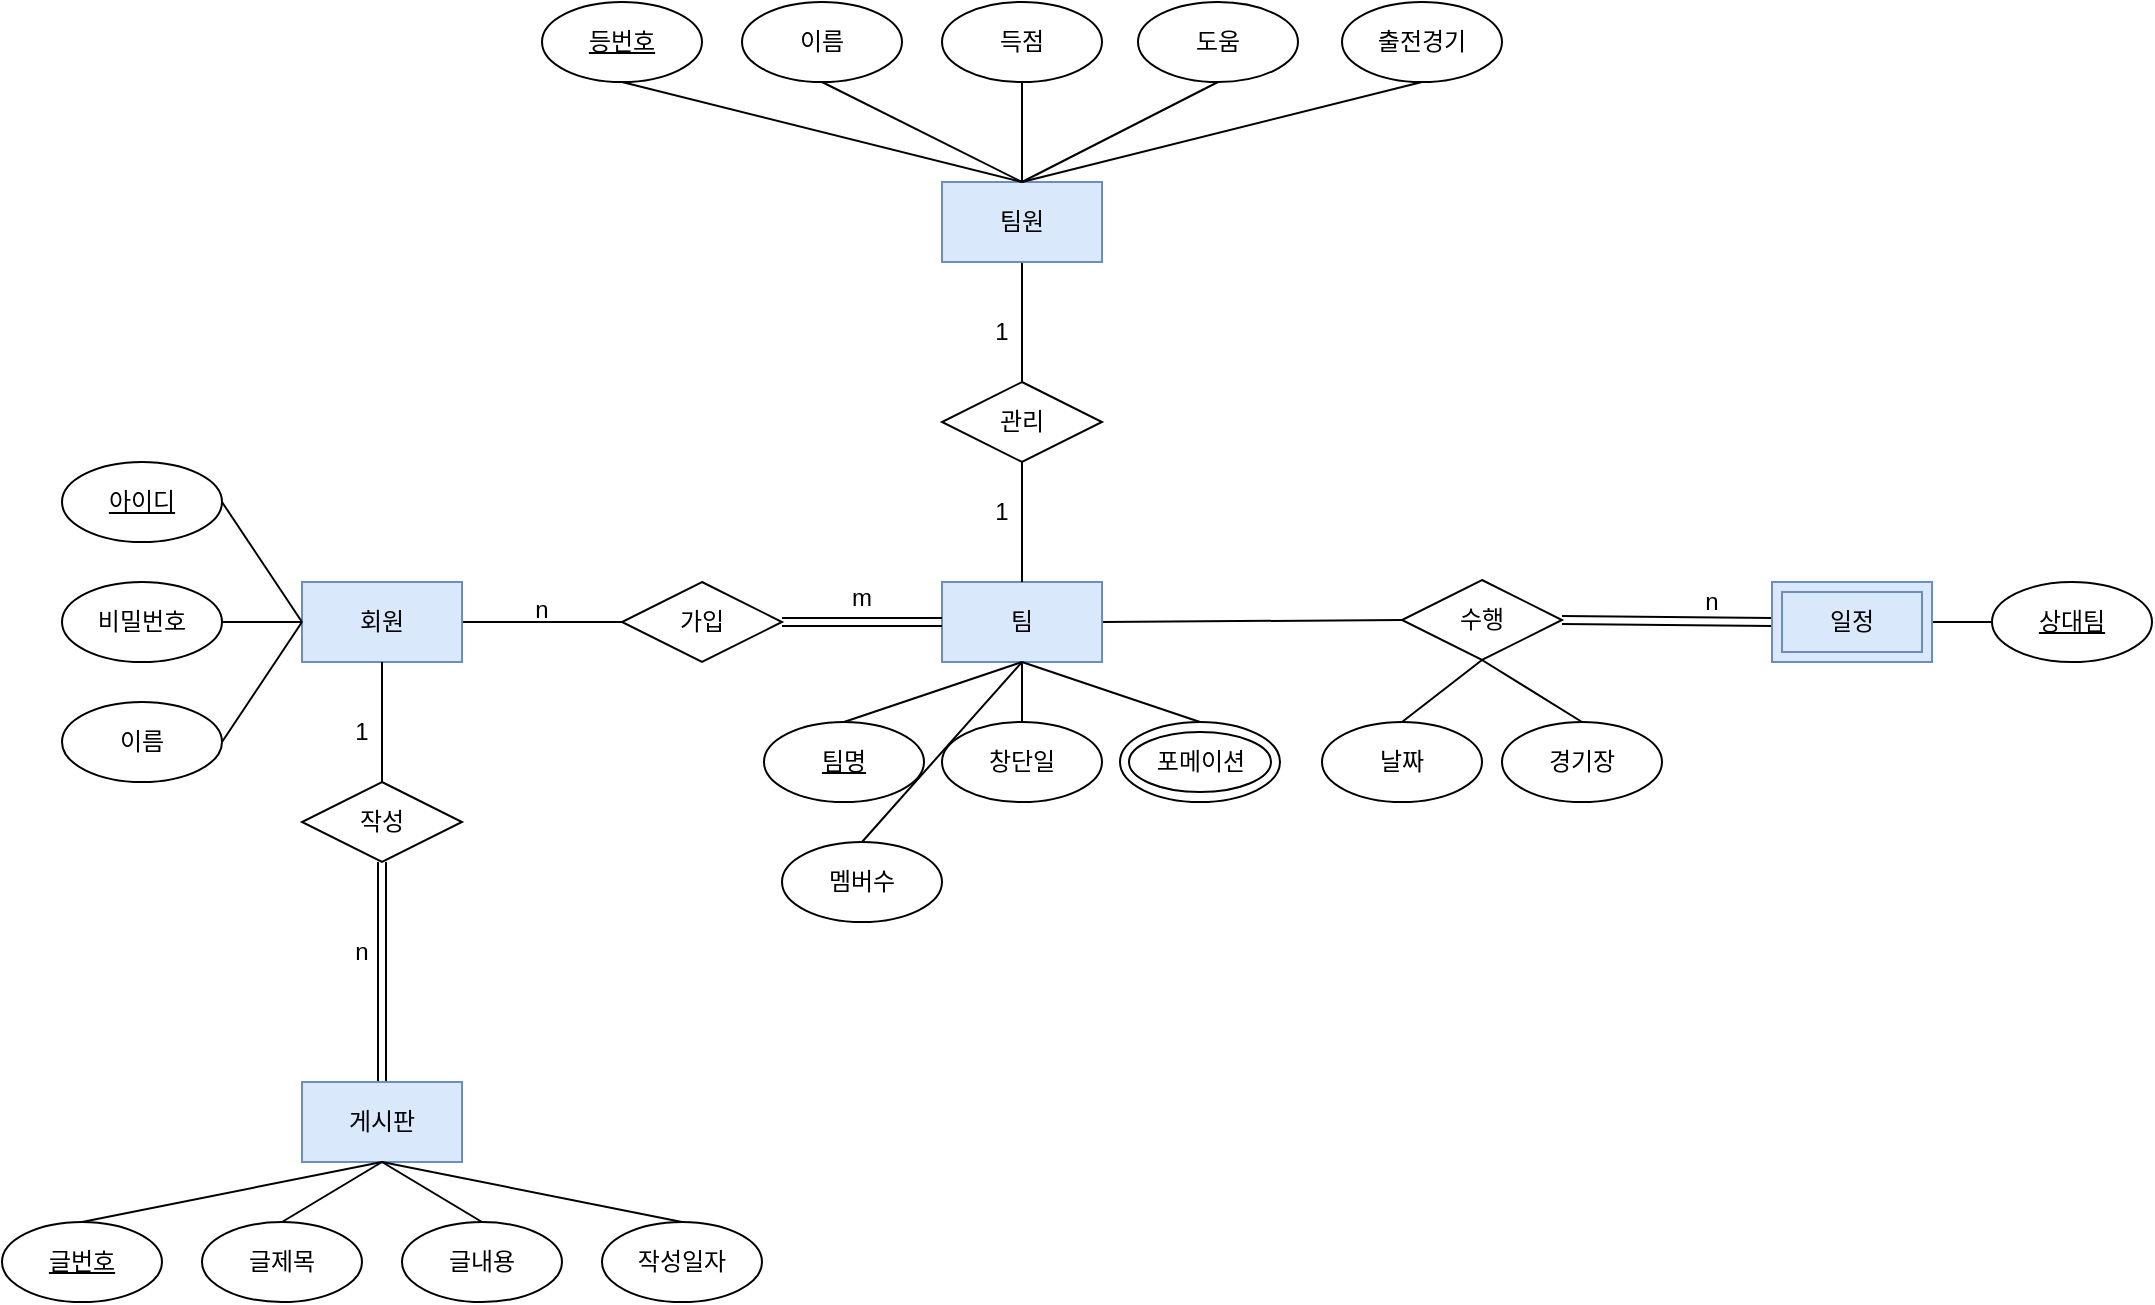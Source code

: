 <mxfile version="18.0.6" type="github">
  <diagram id="C5RBs43oDa-KdzZeNtuy" name="Page-1">
    <mxGraphModel dx="926" dy="626" grid="1" gridSize="10" guides="1" tooltips="1" connect="1" arrows="1" fold="1" page="1" pageScale="1" pageWidth="583" pageHeight="827" math="0" shadow="0">
      <root>
        <mxCell id="WIyWlLk6GJQsqaUBKTNV-0" />
        <mxCell id="WIyWlLk6GJQsqaUBKTNV-1" parent="WIyWlLk6GJQsqaUBKTNV-0" />
        <mxCell id="g0zYL4U5Vk6fojXTWF35-13" style="edgeStyle=none;rounded=0;orthogonalLoop=1;jettySize=auto;html=1;exitX=1;exitY=0.5;exitDx=0;exitDy=0;entryX=0;entryY=0.5;entryDx=0;entryDy=0;endArrow=none;endFill=0;" parent="WIyWlLk6GJQsqaUBKTNV-1" source="g0zYL4U5Vk6fojXTWF35-0" target="g0zYL4U5Vk6fojXTWF35-2" edge="1">
          <mxGeometry relative="1" as="geometry" />
        </mxCell>
        <mxCell id="g0zYL4U5Vk6fojXTWF35-0" value="회원" style="rounded=0;whiteSpace=wrap;html=1;fillColor=#dae8fc;strokeColor=#6c8ebf;" parent="WIyWlLk6GJQsqaUBKTNV-1" vertex="1">
          <mxGeometry x="200" y="400" width="80" height="40" as="geometry" />
        </mxCell>
        <mxCell id="g0zYL4U5Vk6fojXTWF35-17" style="edgeStyle=none;rounded=0;orthogonalLoop=1;jettySize=auto;html=1;exitX=0.5;exitY=1;exitDx=0;exitDy=0;entryX=0.5;entryY=0;entryDx=0;entryDy=0;endArrow=none;endFill=0;" parent="WIyWlLk6GJQsqaUBKTNV-1" source="g0zYL4U5Vk6fojXTWF35-0" target="g0zYL4U5Vk6fojXTWF35-3" edge="1">
          <mxGeometry relative="1" as="geometry" />
        </mxCell>
        <mxCell id="g0zYL4U5Vk6fojXTWF35-84" style="edgeStyle=none;rounded=0;orthogonalLoop=1;jettySize=auto;html=1;exitX=1;exitY=0.5;exitDx=0;exitDy=0;entryX=0;entryY=0.5;entryDx=0;entryDy=0;endArrow=none;endFill=0;strokeWidth=1;" parent="WIyWlLk6GJQsqaUBKTNV-1" source="g0zYL4U5Vk6fojXTWF35-1" target="g0zYL4U5Vk6fojXTWF35-28" edge="1">
          <mxGeometry relative="1" as="geometry" />
        </mxCell>
        <mxCell id="g0zYL4U5Vk6fojXTWF35-1" value="팀" style="rounded=0;whiteSpace=wrap;html=1;fillColor=#dae8fc;strokeColor=#6c8ebf;" parent="WIyWlLk6GJQsqaUBKTNV-1" vertex="1">
          <mxGeometry x="520" y="400" width="80" height="40" as="geometry" />
        </mxCell>
        <mxCell id="g0zYL4U5Vk6fojXTWF35-14" style="edgeStyle=none;rounded=0;orthogonalLoop=1;jettySize=auto;html=1;exitX=1;exitY=0.5;exitDx=0;exitDy=0;entryX=0;entryY=0.5;entryDx=0;entryDy=0;endArrow=none;endFill=0;shape=link;" parent="WIyWlLk6GJQsqaUBKTNV-1" source="g0zYL4U5Vk6fojXTWF35-2" target="g0zYL4U5Vk6fojXTWF35-1" edge="1">
          <mxGeometry relative="1" as="geometry" />
        </mxCell>
        <mxCell id="g0zYL4U5Vk6fojXTWF35-2" value="가입" style="rhombus;whiteSpace=wrap;html=1;" parent="WIyWlLk6GJQsqaUBKTNV-1" vertex="1">
          <mxGeometry x="360" y="400" width="80" height="40" as="geometry" />
        </mxCell>
        <mxCell id="g0zYL4U5Vk6fojXTWF35-18" style="edgeStyle=none;rounded=0;orthogonalLoop=1;jettySize=auto;html=1;exitX=0.5;exitY=1;exitDx=0;exitDy=0;entryX=0.5;entryY=0;entryDx=0;entryDy=0;endArrow=none;endFill=0;shape=link;" parent="WIyWlLk6GJQsqaUBKTNV-1" source="g0zYL4U5Vk6fojXTWF35-3" target="g0zYL4U5Vk6fojXTWF35-5" edge="1">
          <mxGeometry relative="1" as="geometry" />
        </mxCell>
        <mxCell id="g0zYL4U5Vk6fojXTWF35-3" value="작성" style="rhombus;whiteSpace=wrap;html=1;" parent="WIyWlLk6GJQsqaUBKTNV-1" vertex="1">
          <mxGeometry x="200" y="500" width="80" height="40" as="geometry" />
        </mxCell>
        <mxCell id="g0zYL4U5Vk6fojXTWF35-74" style="edgeStyle=none;rounded=0;orthogonalLoop=1;jettySize=auto;html=1;exitX=0.5;exitY=1;exitDx=0;exitDy=0;entryX=0.5;entryY=0;entryDx=0;entryDy=0;endArrow=none;endFill=0;strokeWidth=1;" parent="WIyWlLk6GJQsqaUBKTNV-1" source="g0zYL4U5Vk6fojXTWF35-4" target="g0zYL4U5Vk6fojXTWF35-1" edge="1">
          <mxGeometry relative="1" as="geometry" />
        </mxCell>
        <mxCell id="g0zYL4U5Vk6fojXTWF35-4" value="관리" style="rhombus;whiteSpace=wrap;html=1;" parent="WIyWlLk6GJQsqaUBKTNV-1" vertex="1">
          <mxGeometry x="520" y="300" width="80" height="40" as="geometry" />
        </mxCell>
        <mxCell id="g0zYL4U5Vk6fojXTWF35-5" value="게시판" style="rounded=0;whiteSpace=wrap;html=1;fillColor=#dae8fc;strokeColor=#6c8ebf;" parent="WIyWlLk6GJQsqaUBKTNV-1" vertex="1">
          <mxGeometry x="200" y="650" width="80" height="40" as="geometry" />
        </mxCell>
        <mxCell id="g0zYL4U5Vk6fojXTWF35-73" style="edgeStyle=none;rounded=0;orthogonalLoop=1;jettySize=auto;html=1;exitX=0.5;exitY=1;exitDx=0;exitDy=0;entryX=0.5;entryY=0;entryDx=0;entryDy=0;endArrow=none;endFill=0;strokeWidth=1;" parent="WIyWlLk6GJQsqaUBKTNV-1" source="g0zYL4U5Vk6fojXTWF35-6" target="g0zYL4U5Vk6fojXTWF35-4" edge="1">
          <mxGeometry relative="1" as="geometry" />
        </mxCell>
        <mxCell id="g0zYL4U5Vk6fojXTWF35-6" value="팀원" style="rounded=0;whiteSpace=wrap;html=1;fillColor=#dae8fc;strokeColor=#6c8ebf;" parent="WIyWlLk6GJQsqaUBKTNV-1" vertex="1">
          <mxGeometry x="520" y="200" width="80" height="40" as="geometry" />
        </mxCell>
        <mxCell id="g0zYL4U5Vk6fojXTWF35-10" style="rounded=0;orthogonalLoop=1;jettySize=auto;html=1;exitX=1;exitY=0.5;exitDx=0;exitDy=0;entryX=0;entryY=0.5;entryDx=0;entryDy=0;endArrow=none;endFill=0;" parent="WIyWlLk6GJQsqaUBKTNV-1" source="g0zYL4U5Vk6fojXTWF35-7" target="g0zYL4U5Vk6fojXTWF35-0" edge="1">
          <mxGeometry relative="1" as="geometry" />
        </mxCell>
        <mxCell id="g0zYL4U5Vk6fojXTWF35-7" value="&lt;u&gt;아이디&lt;/u&gt;" style="ellipse;whiteSpace=wrap;html=1;" parent="WIyWlLk6GJQsqaUBKTNV-1" vertex="1">
          <mxGeometry x="80" y="340" width="80" height="40" as="geometry" />
        </mxCell>
        <mxCell id="g0zYL4U5Vk6fojXTWF35-11" style="edgeStyle=none;rounded=0;orthogonalLoop=1;jettySize=auto;html=1;exitX=1;exitY=0.5;exitDx=0;exitDy=0;entryX=0;entryY=0.5;entryDx=0;entryDy=0;endArrow=none;endFill=0;" parent="WIyWlLk6GJQsqaUBKTNV-1" source="g0zYL4U5Vk6fojXTWF35-8" target="g0zYL4U5Vk6fojXTWF35-0" edge="1">
          <mxGeometry relative="1" as="geometry" />
        </mxCell>
        <mxCell id="g0zYL4U5Vk6fojXTWF35-8" value="비밀번호" style="ellipse;whiteSpace=wrap;html=1;" parent="WIyWlLk6GJQsqaUBKTNV-1" vertex="1">
          <mxGeometry x="80" y="400" width="80" height="40" as="geometry" />
        </mxCell>
        <mxCell id="g0zYL4U5Vk6fojXTWF35-12" style="edgeStyle=none;rounded=0;orthogonalLoop=1;jettySize=auto;html=1;exitX=1;exitY=0.5;exitDx=0;exitDy=0;entryX=0;entryY=0.5;entryDx=0;entryDy=0;endArrow=none;endFill=0;" parent="WIyWlLk6GJQsqaUBKTNV-1" source="g0zYL4U5Vk6fojXTWF35-9" target="g0zYL4U5Vk6fojXTWF35-0" edge="1">
          <mxGeometry relative="1" as="geometry" />
        </mxCell>
        <mxCell id="g0zYL4U5Vk6fojXTWF35-9" value="이름" style="ellipse;whiteSpace=wrap;html=1;" parent="WIyWlLk6GJQsqaUBKTNV-1" vertex="1">
          <mxGeometry x="80" y="460" width="80" height="40" as="geometry" />
        </mxCell>
        <mxCell id="g0zYL4U5Vk6fojXTWF35-77" style="edgeStyle=none;rounded=0;orthogonalLoop=1;jettySize=auto;html=1;exitX=0.5;exitY=1;exitDx=0;exitDy=0;entryX=0.5;entryY=0;entryDx=0;entryDy=0;endArrow=none;endFill=0;strokeWidth=1;" parent="WIyWlLk6GJQsqaUBKTNV-1" source="g0zYL4U5Vk6fojXTWF35-19" target="g0zYL4U5Vk6fojXTWF35-6" edge="1">
          <mxGeometry relative="1" as="geometry" />
        </mxCell>
        <mxCell id="g0zYL4U5Vk6fojXTWF35-19" value="&lt;u&gt;등번호&lt;/u&gt;" style="ellipse;whiteSpace=wrap;html=1;" parent="WIyWlLk6GJQsqaUBKTNV-1" vertex="1">
          <mxGeometry x="320" y="110" width="80" height="40" as="geometry" />
        </mxCell>
        <mxCell id="g0zYL4U5Vk6fojXTWF35-80" style="edgeStyle=none;rounded=0;orthogonalLoop=1;jettySize=auto;html=1;exitX=0.5;exitY=1;exitDx=0;exitDy=0;entryX=0.5;entryY=0;entryDx=0;entryDy=0;endArrow=none;endFill=0;strokeWidth=1;" parent="WIyWlLk6GJQsqaUBKTNV-1" source="g0zYL4U5Vk6fojXTWF35-20" target="g0zYL4U5Vk6fojXTWF35-6" edge="1">
          <mxGeometry relative="1" as="geometry" />
        </mxCell>
        <mxCell id="g0zYL4U5Vk6fojXTWF35-20" value="이름" style="ellipse;whiteSpace=wrap;html=1;" parent="WIyWlLk6GJQsqaUBKTNV-1" vertex="1">
          <mxGeometry x="420" y="110" width="80" height="40" as="geometry" />
        </mxCell>
        <mxCell id="g0zYL4U5Vk6fojXTWF35-81" style="edgeStyle=none;rounded=0;orthogonalLoop=1;jettySize=auto;html=1;exitX=0.5;exitY=1;exitDx=0;exitDy=0;entryX=0.5;entryY=0;entryDx=0;entryDy=0;endArrow=none;endFill=0;strokeWidth=1;" parent="WIyWlLk6GJQsqaUBKTNV-1" source="g0zYL4U5Vk6fojXTWF35-21" target="g0zYL4U5Vk6fojXTWF35-6" edge="1">
          <mxGeometry relative="1" as="geometry" />
        </mxCell>
        <mxCell id="g0zYL4U5Vk6fojXTWF35-21" value="득점" style="ellipse;whiteSpace=wrap;html=1;" parent="WIyWlLk6GJQsqaUBKTNV-1" vertex="1">
          <mxGeometry x="520" y="110" width="80" height="40" as="geometry" />
        </mxCell>
        <mxCell id="g0zYL4U5Vk6fojXTWF35-82" style="edgeStyle=none;rounded=0;orthogonalLoop=1;jettySize=auto;html=1;exitX=0.5;exitY=1;exitDx=0;exitDy=0;entryX=0.5;entryY=0;entryDx=0;entryDy=0;endArrow=none;endFill=0;strokeWidth=1;" parent="WIyWlLk6GJQsqaUBKTNV-1" source="g0zYL4U5Vk6fojXTWF35-22" target="g0zYL4U5Vk6fojXTWF35-6" edge="1">
          <mxGeometry relative="1" as="geometry" />
        </mxCell>
        <mxCell id="g0zYL4U5Vk6fojXTWF35-22" value="도움" style="ellipse;whiteSpace=wrap;html=1;" parent="WIyWlLk6GJQsqaUBKTNV-1" vertex="1">
          <mxGeometry x="618" y="110" width="80" height="40" as="geometry" />
        </mxCell>
        <mxCell id="g0zYL4U5Vk6fojXTWF35-39" style="edgeStyle=none;rounded=0;orthogonalLoop=1;jettySize=auto;html=1;exitX=0.5;exitY=0;exitDx=0;exitDy=0;entryX=0.5;entryY=1;entryDx=0;entryDy=0;endArrow=none;endFill=0;" parent="WIyWlLk6GJQsqaUBKTNV-1" source="g0zYL4U5Vk6fojXTWF35-24" target="g0zYL4U5Vk6fojXTWF35-5" edge="1">
          <mxGeometry relative="1" as="geometry" />
        </mxCell>
        <mxCell id="g0zYL4U5Vk6fojXTWF35-24" value="&lt;u&gt;글번호&lt;/u&gt;" style="ellipse;whiteSpace=wrap;html=1;" parent="WIyWlLk6GJQsqaUBKTNV-1" vertex="1">
          <mxGeometry x="50" y="720" width="80" height="40" as="geometry" />
        </mxCell>
        <mxCell id="g0zYL4U5Vk6fojXTWF35-40" style="edgeStyle=none;rounded=0;orthogonalLoop=1;jettySize=auto;html=1;exitX=0.5;exitY=0;exitDx=0;exitDy=0;endArrow=none;endFill=0;entryX=0.5;entryY=1;entryDx=0;entryDy=0;" parent="WIyWlLk6GJQsqaUBKTNV-1" source="g0zYL4U5Vk6fojXTWF35-25" target="g0zYL4U5Vk6fojXTWF35-5" edge="1">
          <mxGeometry relative="1" as="geometry">
            <mxPoint x="480" y="600" as="targetPoint" />
          </mxGeometry>
        </mxCell>
        <mxCell id="g0zYL4U5Vk6fojXTWF35-25" value="글제목" style="ellipse;whiteSpace=wrap;html=1;" parent="WIyWlLk6GJQsqaUBKTNV-1" vertex="1">
          <mxGeometry x="150" y="720" width="80" height="40" as="geometry" />
        </mxCell>
        <mxCell id="g0zYL4U5Vk6fojXTWF35-41" style="edgeStyle=none;rounded=0;orthogonalLoop=1;jettySize=auto;html=1;exitX=0.5;exitY=0;exitDx=0;exitDy=0;entryX=0.5;entryY=1;entryDx=0;entryDy=0;endArrow=none;endFill=0;" parent="WIyWlLk6GJQsqaUBKTNV-1" source="g0zYL4U5Vk6fojXTWF35-26" target="g0zYL4U5Vk6fojXTWF35-5" edge="1">
          <mxGeometry relative="1" as="geometry" />
        </mxCell>
        <mxCell id="g0zYL4U5Vk6fojXTWF35-26" value="글내용" style="ellipse;whiteSpace=wrap;html=1;" parent="WIyWlLk6GJQsqaUBKTNV-1" vertex="1">
          <mxGeometry x="250" y="720" width="80" height="40" as="geometry" />
        </mxCell>
        <mxCell id="g0zYL4U5Vk6fojXTWF35-42" style="edgeStyle=none;rounded=0;orthogonalLoop=1;jettySize=auto;html=1;exitX=0.5;exitY=0;exitDx=0;exitDy=0;entryX=0.5;entryY=1;entryDx=0;entryDy=0;endArrow=none;endFill=0;" parent="WIyWlLk6GJQsqaUBKTNV-1" source="g0zYL4U5Vk6fojXTWF35-27" target="g0zYL4U5Vk6fojXTWF35-5" edge="1">
          <mxGeometry relative="1" as="geometry" />
        </mxCell>
        <mxCell id="g0zYL4U5Vk6fojXTWF35-27" value="작성일자" style="ellipse;whiteSpace=wrap;html=1;" parent="WIyWlLk6GJQsqaUBKTNV-1" vertex="1">
          <mxGeometry x="350" y="720" width="80" height="40" as="geometry" />
        </mxCell>
        <mxCell id="g0zYL4U5Vk6fojXTWF35-30" style="edgeStyle=none;rounded=0;orthogonalLoop=1;jettySize=auto;html=1;exitX=1;exitY=0.5;exitDx=0;exitDy=0;entryX=0;entryY=0.5;entryDx=0;entryDy=0;endArrow=none;endFill=0;shape=link;" parent="WIyWlLk6GJQsqaUBKTNV-1" source="g0zYL4U5Vk6fojXTWF35-28" target="g0zYL4U5Vk6fojXTWF35-23" edge="1">
          <mxGeometry relative="1" as="geometry" />
        </mxCell>
        <mxCell id="g0zYL4U5Vk6fojXTWF35-36" style="edgeStyle=none;rounded=0;orthogonalLoop=1;jettySize=auto;html=1;exitX=0.5;exitY=1;exitDx=0;exitDy=0;entryX=0.5;entryY=0;entryDx=0;entryDy=0;endArrow=none;endFill=0;" parent="WIyWlLk6GJQsqaUBKTNV-1" source="g0zYL4U5Vk6fojXTWF35-28" target="g0zYL4U5Vk6fojXTWF35-35" edge="1">
          <mxGeometry relative="1" as="geometry">
            <mxPoint x="850" y="450" as="sourcePoint" />
            <mxPoint x="805" y="470" as="targetPoint" />
          </mxGeometry>
        </mxCell>
        <mxCell id="g0zYL4U5Vk6fojXTWF35-38" style="edgeStyle=none;rounded=0;orthogonalLoop=1;jettySize=auto;html=1;exitX=0.5;exitY=1;exitDx=0;exitDy=0;entryX=0.5;entryY=0;entryDx=0;entryDy=0;endArrow=none;endFill=0;" parent="WIyWlLk6GJQsqaUBKTNV-1" source="g0zYL4U5Vk6fojXTWF35-28" target="g0zYL4U5Vk6fojXTWF35-37" edge="1">
          <mxGeometry relative="1" as="geometry">
            <mxPoint x="850" y="450" as="sourcePoint" />
          </mxGeometry>
        </mxCell>
        <mxCell id="g0zYL4U5Vk6fojXTWF35-28" value="수행" style="rhombus;whiteSpace=wrap;html=1;" parent="WIyWlLk6GJQsqaUBKTNV-1" vertex="1">
          <mxGeometry x="750" y="399" width="80" height="40" as="geometry" />
        </mxCell>
        <mxCell id="g0zYL4U5Vk6fojXTWF35-35" value="날짜" style="ellipse;whiteSpace=wrap;html=1;" parent="WIyWlLk6GJQsqaUBKTNV-1" vertex="1">
          <mxGeometry x="710" y="470" width="80" height="40" as="geometry" />
        </mxCell>
        <mxCell id="g0zYL4U5Vk6fojXTWF35-37" value="경기장" style="ellipse;whiteSpace=wrap;html=1;" parent="WIyWlLk6GJQsqaUBKTNV-1" vertex="1">
          <mxGeometry x="800" y="470" width="80" height="40" as="geometry" />
        </mxCell>
        <mxCell id="g0zYL4U5Vk6fojXTWF35-44" style="edgeStyle=none;rounded=0;orthogonalLoop=1;jettySize=auto;html=1;exitX=0;exitY=0.5;exitDx=0;exitDy=0;entryX=1;entryY=0.5;entryDx=0;entryDy=0;endArrow=none;endFill=0;" parent="WIyWlLk6GJQsqaUBKTNV-1" source="g0zYL4U5Vk6fojXTWF35-43" target="g0zYL4U5Vk6fojXTWF35-23" edge="1">
          <mxGeometry relative="1" as="geometry" />
        </mxCell>
        <mxCell id="g0zYL4U5Vk6fojXTWF35-43" value="&lt;u&gt;상대팀&lt;/u&gt;" style="ellipse;whiteSpace=wrap;html=1;" parent="WIyWlLk6GJQsqaUBKTNV-1" vertex="1">
          <mxGeometry x="1045" y="400" width="80" height="40" as="geometry" />
        </mxCell>
        <mxCell id="g0zYL4U5Vk6fojXTWF35-48" value="n" style="text;html=1;strokeColor=none;fillColor=none;align=center;verticalAlign=middle;whiteSpace=wrap;rounded=0;" parent="WIyWlLk6GJQsqaUBKTNV-1" vertex="1">
          <mxGeometry x="290" y="399" width="60" height="30" as="geometry" />
        </mxCell>
        <mxCell id="g0zYL4U5Vk6fojXTWF35-49" value="m" style="text;html=1;strokeColor=none;fillColor=none;align=center;verticalAlign=middle;whiteSpace=wrap;rounded=0;" parent="WIyWlLk6GJQsqaUBKTNV-1" vertex="1">
          <mxGeometry x="450" y="388.5" width="60" height="39" as="geometry" />
        </mxCell>
        <mxCell id="g0zYL4U5Vk6fojXTWF35-53" value="n" style="text;html=1;strokeColor=none;fillColor=none;align=center;verticalAlign=middle;whiteSpace=wrap;rounded=0;" parent="WIyWlLk6GJQsqaUBKTNV-1" vertex="1">
          <mxGeometry x="875" y="390" width="60" height="39" as="geometry" />
        </mxCell>
        <mxCell id="g0zYL4U5Vk6fojXTWF35-55" value="1" style="text;html=1;strokeColor=none;fillColor=none;align=center;verticalAlign=middle;whiteSpace=wrap;rounded=0;" parent="WIyWlLk6GJQsqaUBKTNV-1" vertex="1">
          <mxGeometry x="520" y="260" width="60" height="30" as="geometry" />
        </mxCell>
        <mxCell id="g0zYL4U5Vk6fojXTWF35-57" value="1" style="text;html=1;strokeColor=none;fillColor=none;align=center;verticalAlign=middle;whiteSpace=wrap;rounded=0;" parent="WIyWlLk6GJQsqaUBKTNV-1" vertex="1">
          <mxGeometry x="200" y="460" width="60" height="30" as="geometry" />
        </mxCell>
        <mxCell id="g0zYL4U5Vk6fojXTWF35-58" value="n" style="text;html=1;strokeColor=none;fillColor=none;align=center;verticalAlign=middle;whiteSpace=wrap;rounded=0;" parent="WIyWlLk6GJQsqaUBKTNV-1" vertex="1">
          <mxGeometry x="200" y="570" width="60" height="30" as="geometry" />
        </mxCell>
        <mxCell id="g0zYL4U5Vk6fojXTWF35-72" style="edgeStyle=none;rounded=0;orthogonalLoop=1;jettySize=auto;html=1;exitX=0.5;exitY=0;exitDx=0;exitDy=0;entryX=0.5;entryY=1;entryDx=0;entryDy=0;endArrow=none;endFill=0;strokeWidth=1;" parent="WIyWlLk6GJQsqaUBKTNV-1" source="g0zYL4U5Vk6fojXTWF35-59" target="g0zYL4U5Vk6fojXTWF35-1" edge="1">
          <mxGeometry relative="1" as="geometry" />
        </mxCell>
        <mxCell id="g0zYL4U5Vk6fojXTWF35-59" value="포메이션" style="ellipse;whiteSpace=wrap;html=1;" parent="WIyWlLk6GJQsqaUBKTNV-1" vertex="1">
          <mxGeometry x="609" y="470" width="80" height="40" as="geometry" />
        </mxCell>
        <mxCell id="g0zYL4U5Vk6fojXTWF35-83" style="edgeStyle=none;rounded=0;orthogonalLoop=1;jettySize=auto;html=1;exitX=0.5;exitY=1;exitDx=0;exitDy=0;entryX=0.5;entryY=0;entryDx=0;entryDy=0;endArrow=none;endFill=0;strokeWidth=1;" parent="WIyWlLk6GJQsqaUBKTNV-1" source="g0zYL4U5Vk6fojXTWF35-61" target="g0zYL4U5Vk6fojXTWF35-6" edge="1">
          <mxGeometry relative="1" as="geometry" />
        </mxCell>
        <mxCell id="g0zYL4U5Vk6fojXTWF35-61" value="출전경기" style="ellipse;whiteSpace=wrap;html=1;" parent="WIyWlLk6GJQsqaUBKTNV-1" vertex="1">
          <mxGeometry x="720" y="110" width="80" height="40" as="geometry" />
        </mxCell>
        <mxCell id="g0zYL4U5Vk6fojXTWF35-63" value="" style="group" parent="WIyWlLk6GJQsqaUBKTNV-1" vertex="1" connectable="0">
          <mxGeometry x="935" y="400" width="80" height="40" as="geometry" />
        </mxCell>
        <mxCell id="g0zYL4U5Vk6fojXTWF35-23" value="일정" style="rounded=0;whiteSpace=wrap;html=1;fillColor=#dae8fc;strokeColor=#6c8ebf;" parent="g0zYL4U5Vk6fojXTWF35-63" vertex="1">
          <mxGeometry width="80" height="40" as="geometry" />
        </mxCell>
        <mxCell id="g0zYL4U5Vk6fojXTWF35-46" value="일정" style="rounded=0;whiteSpace=wrap;html=1;fillColor=#dae8fc;strokeColor=#6c8ebf;" parent="g0zYL4U5Vk6fojXTWF35-63" vertex="1">
          <mxGeometry x="5" y="5" width="70" height="30" as="geometry" />
        </mxCell>
        <mxCell id="g0zYL4U5Vk6fojXTWF35-71" style="edgeStyle=none;rounded=0;orthogonalLoop=1;jettySize=auto;html=1;exitX=0.5;exitY=0;exitDx=0;exitDy=0;entryX=0.5;entryY=1;entryDx=0;entryDy=0;endArrow=none;endFill=0;strokeWidth=1;" parent="WIyWlLk6GJQsqaUBKTNV-1" source="g0zYL4U5Vk6fojXTWF35-64" target="g0zYL4U5Vk6fojXTWF35-1" edge="1">
          <mxGeometry relative="1" as="geometry" />
        </mxCell>
        <mxCell id="g0zYL4U5Vk6fojXTWF35-64" value="창단일" style="ellipse;whiteSpace=wrap;html=1;" parent="WIyWlLk6GJQsqaUBKTNV-1" vertex="1">
          <mxGeometry x="520" y="470" width="80" height="40" as="geometry" />
        </mxCell>
        <mxCell id="g0zYL4U5Vk6fojXTWF35-69" style="edgeStyle=none;rounded=0;orthogonalLoop=1;jettySize=auto;html=1;exitX=0.5;exitY=0;exitDx=0;exitDy=0;entryX=0.5;entryY=1;entryDx=0;entryDy=0;endArrow=none;endFill=0;strokeWidth=1;" parent="WIyWlLk6GJQsqaUBKTNV-1" source="g0zYL4U5Vk6fojXTWF35-65" target="g0zYL4U5Vk6fojXTWF35-1" edge="1">
          <mxGeometry relative="1" as="geometry" />
        </mxCell>
        <mxCell id="g0zYL4U5Vk6fojXTWF35-65" value="&lt;u&gt;팀명&lt;/u&gt;" style="ellipse;whiteSpace=wrap;html=1;" parent="WIyWlLk6GJQsqaUBKTNV-1" vertex="1">
          <mxGeometry x="431" y="470" width="80" height="40" as="geometry" />
        </mxCell>
        <mxCell id="g0zYL4U5Vk6fojXTWF35-76" value="1" style="text;html=1;strokeColor=none;fillColor=none;align=center;verticalAlign=middle;whiteSpace=wrap;rounded=0;" parent="WIyWlLk6GJQsqaUBKTNV-1" vertex="1">
          <mxGeometry x="520" y="350" width="60" height="30" as="geometry" />
        </mxCell>
        <mxCell id="g0zYL4U5Vk6fojXTWF35-85" value="포메이션" style="ellipse;whiteSpace=wrap;html=1;" parent="WIyWlLk6GJQsqaUBKTNV-1" vertex="1">
          <mxGeometry x="613.5" y="475" width="71" height="30" as="geometry" />
        </mxCell>
        <mxCell id="g0zYL4U5Vk6fojXTWF35-87" style="edgeStyle=none;rounded=0;orthogonalLoop=1;jettySize=auto;html=1;exitX=0.5;exitY=0;exitDx=0;exitDy=0;entryX=0.5;entryY=1;entryDx=0;entryDy=0;endArrow=none;endFill=0;strokeWidth=1;" parent="WIyWlLk6GJQsqaUBKTNV-1" source="g0zYL4U5Vk6fojXTWF35-86" target="g0zYL4U5Vk6fojXTWF35-1" edge="1">
          <mxGeometry relative="1" as="geometry" />
        </mxCell>
        <mxCell id="g0zYL4U5Vk6fojXTWF35-86" value="멤버수" style="ellipse;whiteSpace=wrap;html=1;" parent="WIyWlLk6GJQsqaUBKTNV-1" vertex="1">
          <mxGeometry x="440" y="530" width="80" height="40" as="geometry" />
        </mxCell>
      </root>
    </mxGraphModel>
  </diagram>
</mxfile>
